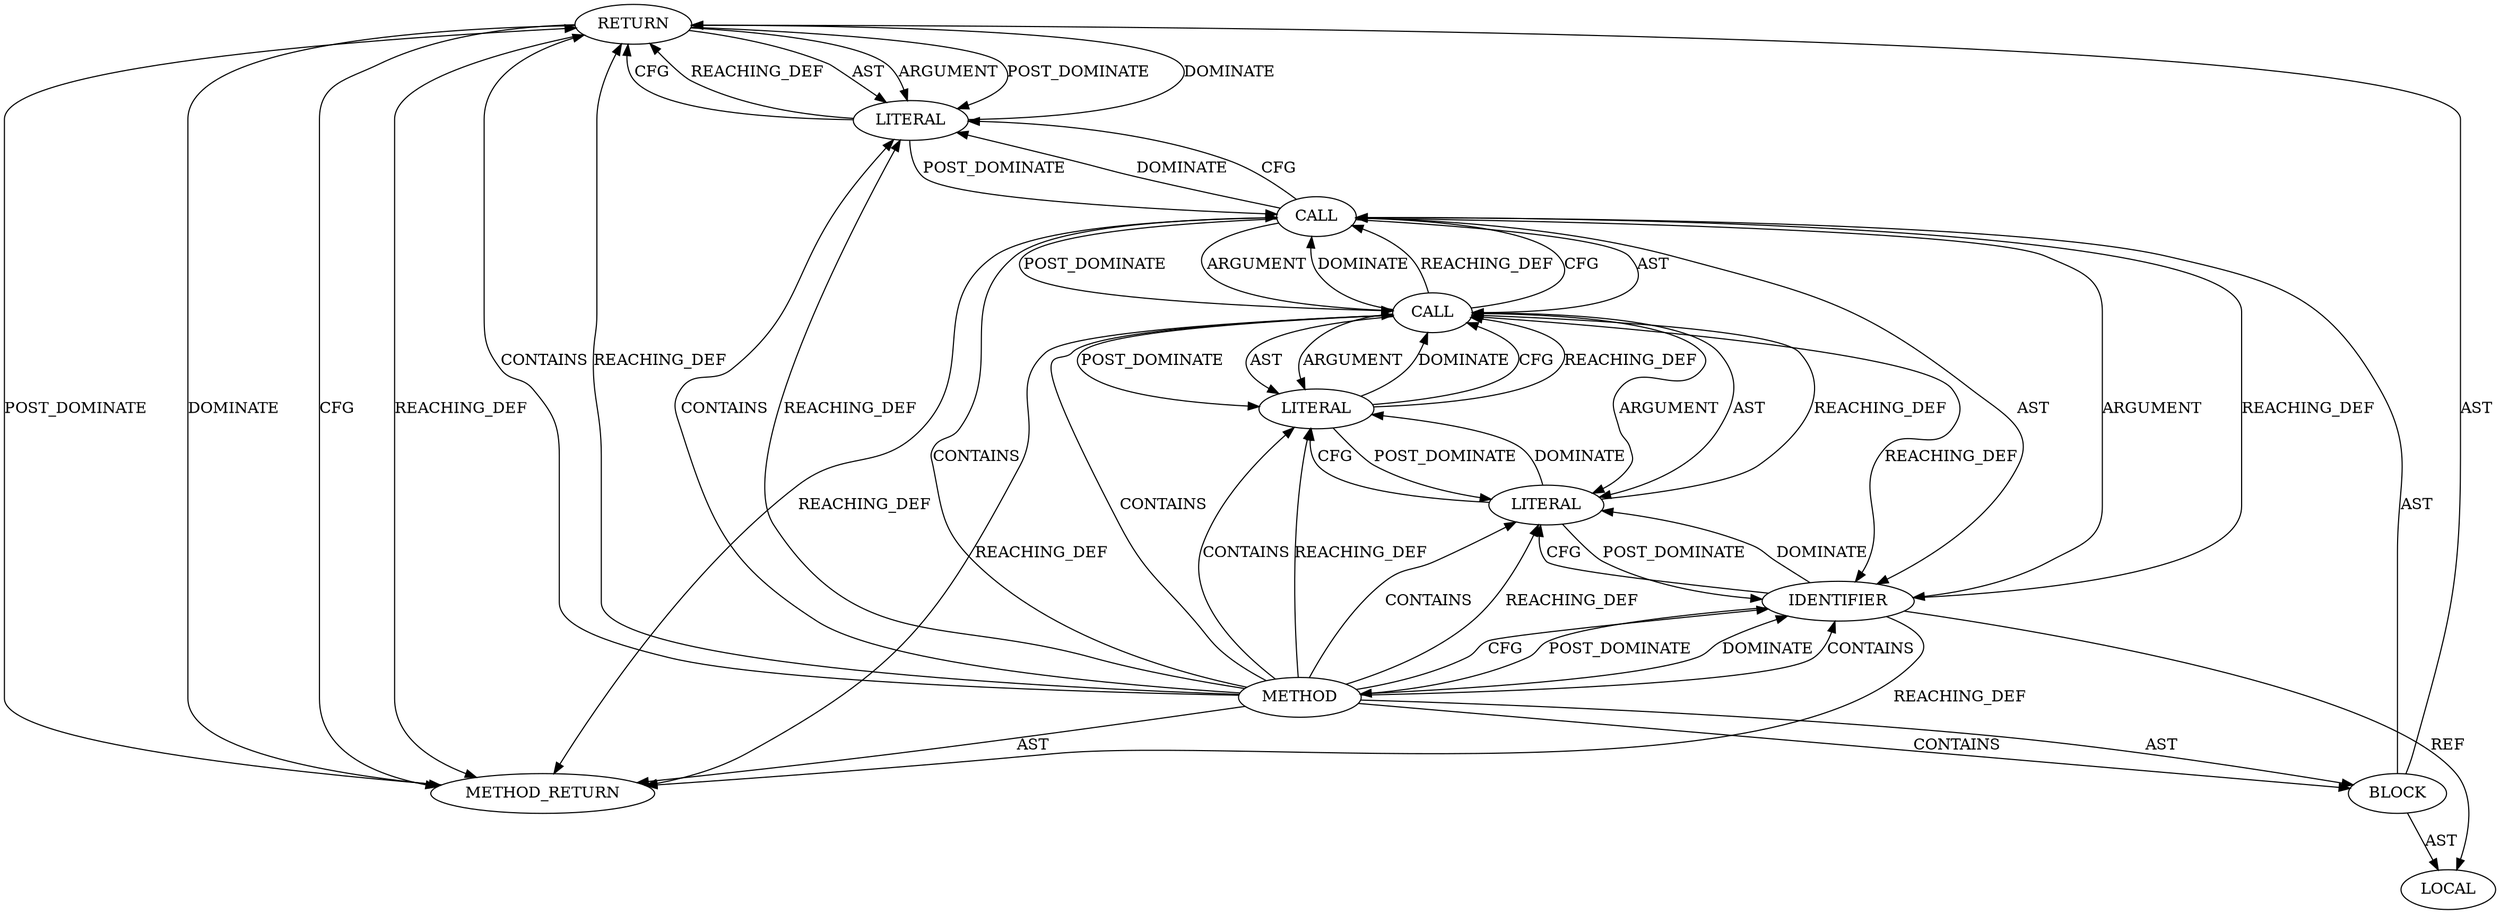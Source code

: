 digraph {
  22 [label=RETURN ORDER=3 ARGUMENT_INDEX=-1 CODE="return 0;" COLUMN_NUMBER=5 LINE_NUMBER=6]
  17 [label=CALL ORDER=2 ARGUMENT_INDEX=-1 CODE="result = add(5, 3)" COLUMN_NUMBER=9 METHOD_FULL_NAME="<operator>.assignment" LINE_NUMBER=5 TYPE_FULL_NAME="<empty>" DISPATCH_TYPE="STATIC_DISPATCH" SIGNATURE="" NAME="<operator>.assignment"]
  20 [label=LITERAL ORDER=1 ARGUMENT_INDEX=1 CODE="5" COLUMN_NUMBER=22 LINE_NUMBER=5 TYPE_FULL_NAME="int"]
  16 [label=LOCAL ORDER=1 CODE="int result" COLUMN_NUMBER=9 LINE_NUMBER=5 TYPE_FULL_NAME="int" NAME="result"]
  19 [label=CALL ORDER=2 ARGUMENT_INDEX=2 CODE="add(5, 3)" COLUMN_NUMBER=18 METHOD_FULL_NAME="add" LINE_NUMBER=5 TYPE_FULL_NAME="<empty>" DISPATCH_TYPE="STATIC_DISPATCH" SIGNATURE="" NAME="add"]
  15 [label=BLOCK ORDER=1 ARGUMENT_INDEX=-1 CODE="{
    int result = add(5, 3);  // 使用 add 函数计算 5 和 3 的和
    return 0;
}" COLUMN_NUMBER=12 LINE_NUMBER=4 TYPE_FULL_NAME="void"]
  24 [label=METHOD_RETURN ORDER=2 CODE="RET" COLUMN_NUMBER=1 LINE_NUMBER=4 TYPE_FULL_NAME="int" EVALUATION_STRATEGY="BY_VALUE"]
  18 [label=IDENTIFIER ORDER=1 ARGUMENT_INDEX=1 CODE="result" COLUMN_NUMBER=9 LINE_NUMBER=5 TYPE_FULL_NAME="int" NAME="result"]
  23 [label=LITERAL ORDER=1 ARGUMENT_INDEX=-1 CODE="0" COLUMN_NUMBER=12 LINE_NUMBER=6 TYPE_FULL_NAME="int"]
  21 [label=LITERAL ORDER=2 ARGUMENT_INDEX=2 CODE="3" COLUMN_NUMBER=25 LINE_NUMBER=5 TYPE_FULL_NAME="int"]
  14 [label=METHOD COLUMN_NUMBER=1 LINE_NUMBER=4 COLUMN_NUMBER_END=1 IS_EXTERNAL=false SIGNATURE="int main ()" NAME="main" AST_PARENT_TYPE="TYPE_DECL" AST_PARENT_FULL_NAME="simple-calculate-multi_function.c:<global>" ORDER=2 CODE="int main() {
    int result = add(5, 3);  // 使用 add 函数计算 5 和 3 的和
    return 0;
}" FULL_NAME="main" LINE_NUMBER_END=7 FILENAME="simple-calculate-multi_function.c"]
  19 -> 18 [label=REACHING_DEF VARIABLE="add(5, 3)"]
  20 -> 21 [label=DOMINATE ]
  14 -> 21 [label=REACHING_DEF VARIABLE=""]
  23 -> 22 [label=DOMINATE ]
  14 -> 21 [label=CONTAINS ]
  18 -> 16 [label=REF ]
  14 -> 19 [label=CONTAINS ]
  15 -> 22 [label=AST ]
  18 -> 20 [label=DOMINATE ]
  19 -> 17 [label=DOMINATE ]
  15 -> 16 [label=AST ]
  18 -> 24 [label=REACHING_DEF VARIABLE="result"]
  19 -> 20 [label=ARGUMENT ]
  24 -> 22 [label=POST_DOMINATE ]
  17 -> 19 [label=AST ]
  14 -> 15 [label=CONTAINS ]
  19 -> 21 [label=POST_DOMINATE ]
  19 -> 21 [label=AST ]
  15 -> 17 [label=AST ]
  17 -> 18 [label=ARGUMENT ]
  21 -> 19 [label=DOMINATE ]
  17 -> 23 [label=DOMINATE ]
  14 -> 18 [label=DOMINATE ]
  18 -> 20 [label=CFG ]
  19 -> 17 [label=REACHING_DEF VARIABLE="add(5, 3)"]
  19 -> 24 [label=REACHING_DEF VARIABLE="add(5, 3)"]
  23 -> 22 [label=CFG ]
  14 -> 18 [label=CONTAINS ]
  14 -> 24 [label=AST ]
  19 -> 17 [label=CFG ]
  20 -> 18 [label=POST_DOMINATE ]
  22 -> 23 [label=AST ]
  22 -> 24 [label=DOMINATE ]
  20 -> 19 [label=REACHING_DEF VARIABLE="5"]
  21 -> 19 [label=CFG ]
  23 -> 17 [label=POST_DOMINATE ]
  18 -> 14 [label=POST_DOMINATE ]
  14 -> 15 [label=AST ]
  14 -> 17 [label=CONTAINS ]
  18 -> 17 [label=REACHING_DEF VARIABLE="result"]
  22 -> 23 [label=ARGUMENT ]
  20 -> 21 [label=CFG ]
  14 -> 22 [label=REACHING_DEF VARIABLE=""]
  14 -> 22 [label=CONTAINS ]
  17 -> 18 [label=AST ]
  17 -> 19 [label=POST_DOMINATE ]
  14 -> 23 [label=REACHING_DEF VARIABLE=""]
  14 -> 23 [label=CONTAINS ]
  19 -> 20 [label=AST ]
  22 -> 23 [label=POST_DOMINATE ]
  21 -> 19 [label=REACHING_DEF VARIABLE="3"]
  23 -> 22 [label=REACHING_DEF VARIABLE="0"]
  17 -> 23 [label=CFG ]
  19 -> 21 [label=ARGUMENT ]
  17 -> 19 [label=ARGUMENT ]
  14 -> 20 [label=CONTAINS ]
  21 -> 20 [label=POST_DOMINATE ]
  14 -> 18 [label=CFG ]
  14 -> 20 [label=REACHING_DEF VARIABLE=""]
  17 -> 24 [label=REACHING_DEF VARIABLE="result = add(5, 3)"]
  22 -> 24 [label=CFG ]
  22 -> 24 [label=REACHING_DEF VARIABLE="<RET>"]
}

